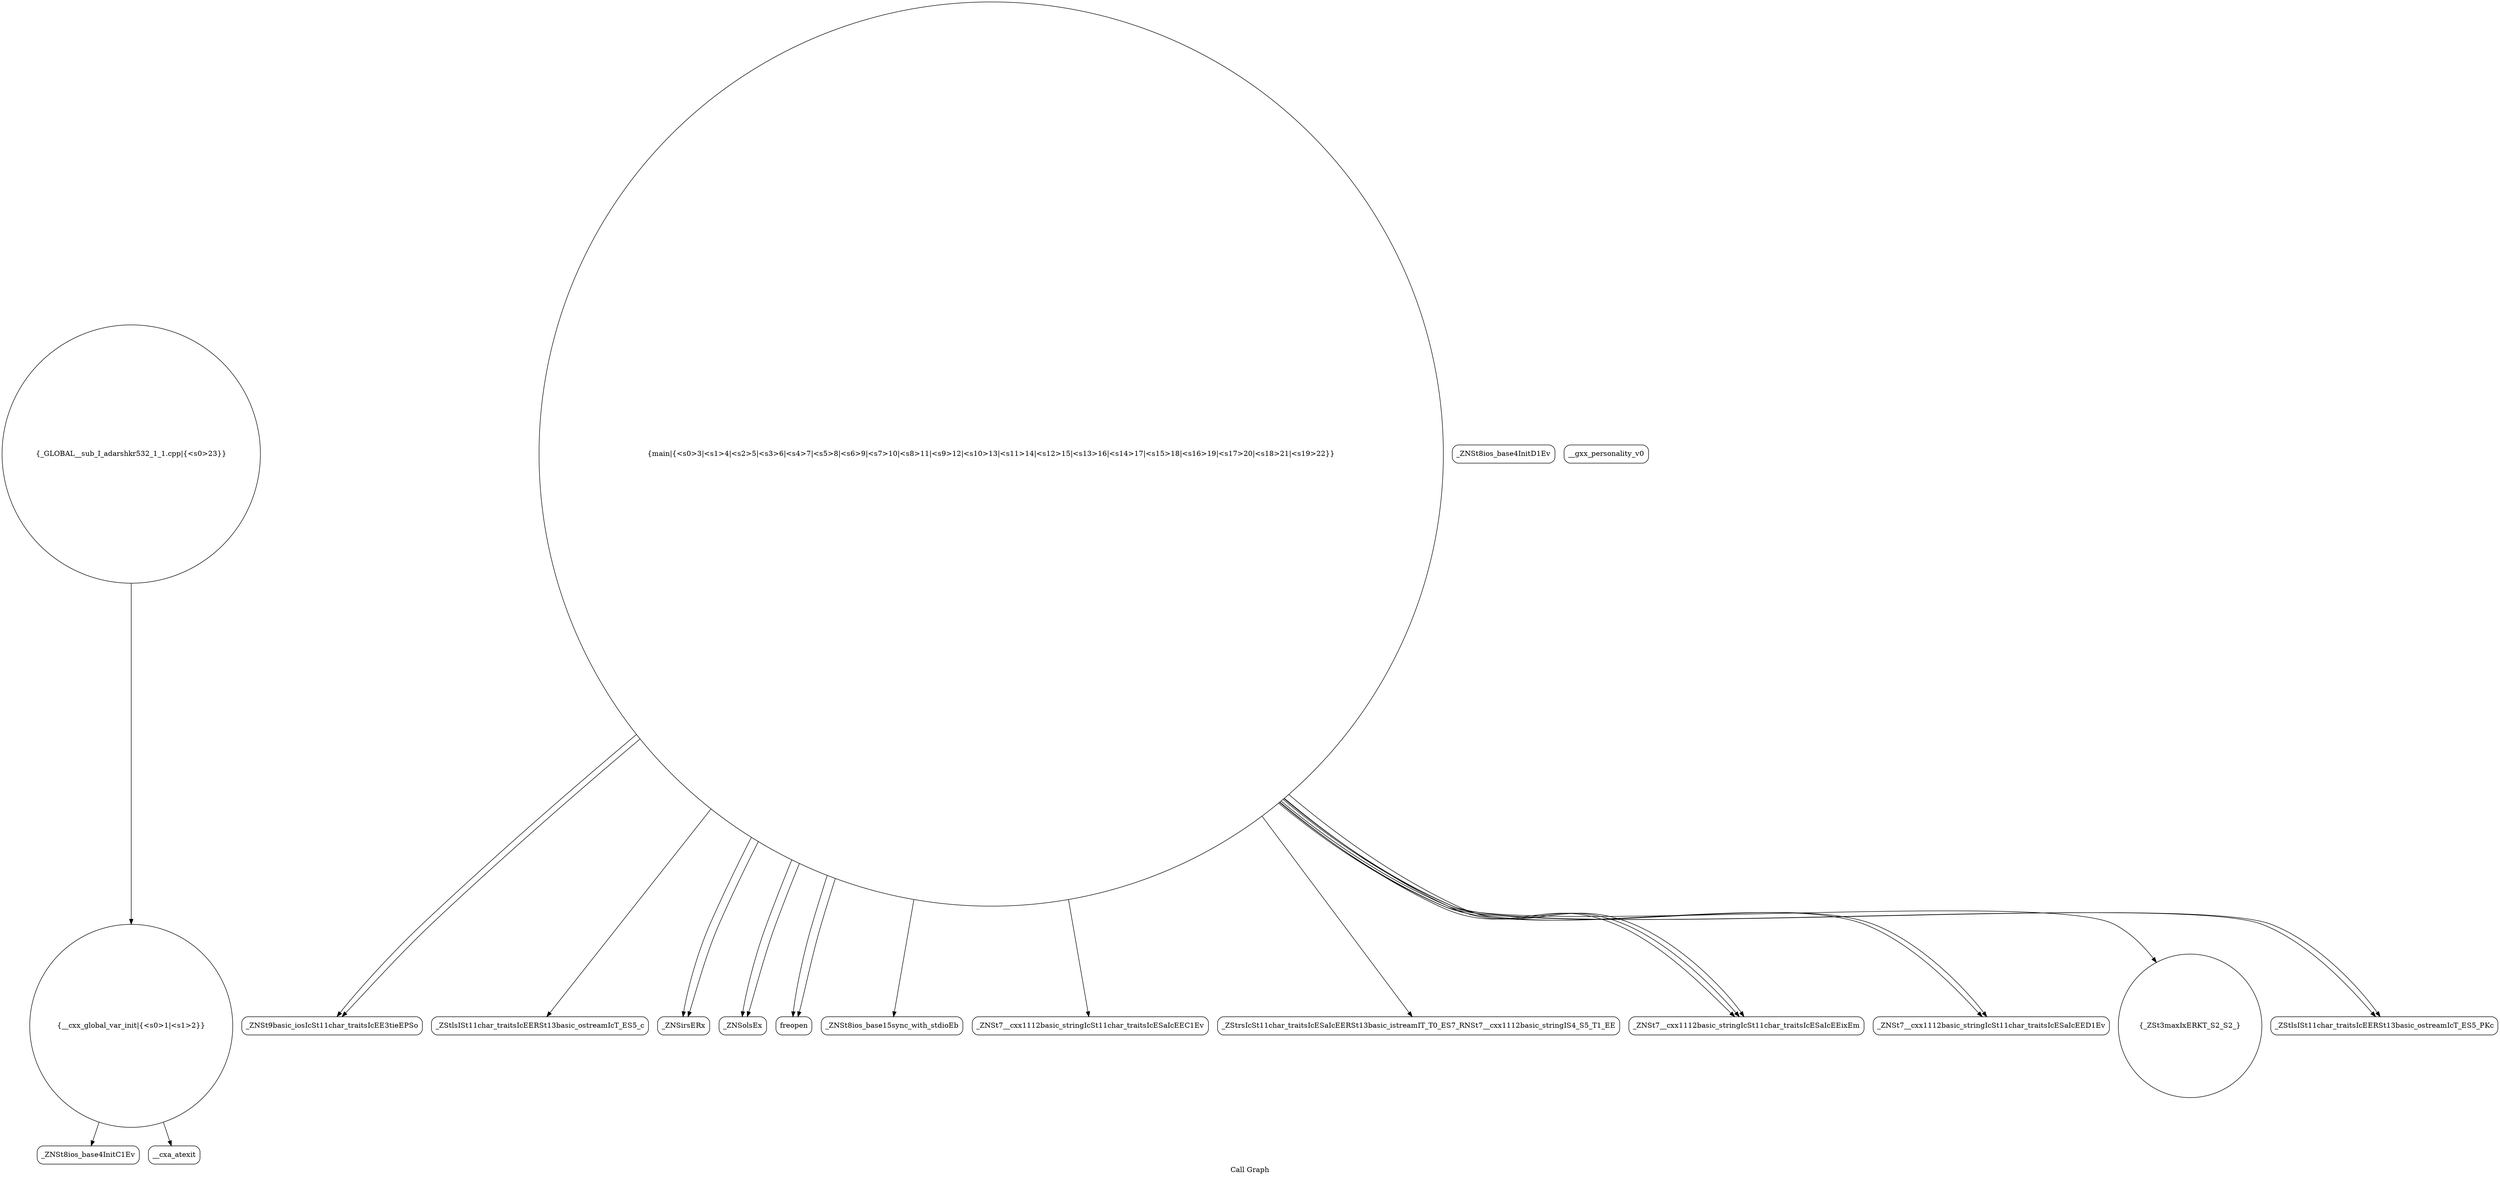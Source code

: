 digraph "Call Graph" {
	label="Call Graph";

	Node0x5645b7194040 [shape=record,shape=circle,label="{__cxx_global_var_init|{<s0>1|<s1>2}}"];
	Node0x5645b7194040:s0 -> Node0x5645b71944d0[color=black];
	Node0x5645b7194040:s1 -> Node0x5645b71945d0[color=black];
	Node0x5645b71947d0 [shape=record,shape=Mrecord,label="{_ZNSt9basic_iosIcSt11char_traitsIcEE3tieEPSo}"];
	Node0x5645b7194b50 [shape=record,shape=Mrecord,label="{_ZStlsISt11char_traitsIcEERSt13basic_ostreamIcT_ES5_c}"];
	Node0x5645b7194550 [shape=record,shape=Mrecord,label="{_ZNSt8ios_base4InitD1Ev}"];
	Node0x5645b71948d0 [shape=record,shape=Mrecord,label="{_ZNSirsERx}"];
	Node0x5645b7194c50 [shape=record,shape=Mrecord,label="{_ZNSolsEx}"];
	Node0x5645b7194650 [shape=record,shape=circle,label="{main|{<s0>3|<s1>4|<s2>5|<s3>6|<s4>7|<s5>8|<s6>9|<s7>10|<s8>11|<s9>12|<s10>13|<s11>14|<s12>15|<s13>16|<s14>17|<s15>18|<s16>19|<s17>20|<s18>21|<s19>22}}"];
	Node0x5645b7194650:s0 -> Node0x5645b71946d0[color=black];
	Node0x5645b7194650:s1 -> Node0x5645b71946d0[color=black];
	Node0x5645b7194650:s2 -> Node0x5645b7194750[color=black];
	Node0x5645b7194650:s3 -> Node0x5645b71947d0[color=black];
	Node0x5645b7194650:s4 -> Node0x5645b71947d0[color=black];
	Node0x5645b7194650:s5 -> Node0x5645b7194850[color=black];
	Node0x5645b7194650:s6 -> Node0x5645b71948d0[color=black];
	Node0x5645b7194650:s7 -> Node0x5645b71948d0[color=black];
	Node0x5645b7194650:s8 -> Node0x5645b71949d0[color=black];
	Node0x5645b7194650:s9 -> Node0x5645b7194a50[color=black];
	Node0x5645b7194650:s10 -> Node0x5645b7194cd0[color=black];
	Node0x5645b7194650:s11 -> Node0x5645b7194a50[color=black];
	Node0x5645b7194650:s12 -> Node0x5645b7194a50[color=black];
	Node0x5645b7194650:s13 -> Node0x5645b7194ad0[color=black];
	Node0x5645b7194650:s14 -> Node0x5645b7194bd0[color=black];
	Node0x5645b7194650:s15 -> Node0x5645b7194c50[color=black];
	Node0x5645b7194650:s16 -> Node0x5645b7194bd0[color=black];
	Node0x5645b7194650:s17 -> Node0x5645b7194c50[color=black];
	Node0x5645b7194650:s18 -> Node0x5645b7194b50[color=black];
	Node0x5645b7194650:s19 -> Node0x5645b7194cd0[color=black];
	Node0x5645b71949d0 [shape=record,shape=Mrecord,label="{_ZStrsIcSt11char_traitsIcESaIcEERSt13basic_istreamIT_T0_ES7_RNSt7__cxx1112basic_stringIS4_S5_T1_EE}"];
	Node0x5645b7194d50 [shape=record,shape=circle,label="{_GLOBAL__sub_I_adarshkr532_1_1.cpp|{<s0>23}}"];
	Node0x5645b7194d50:s0 -> Node0x5645b7194040[color=black];
	Node0x5645b7194750 [shape=record,shape=Mrecord,label="{_ZNSt8ios_base15sync_with_stdioEb}"];
	Node0x5645b7194ad0 [shape=record,shape=circle,label="{_ZSt3maxIxERKT_S2_S2_}"];
	Node0x5645b71944d0 [shape=record,shape=Mrecord,label="{_ZNSt8ios_base4InitC1Ev}"];
	Node0x5645b7194850 [shape=record,shape=Mrecord,label="{_ZNSt7__cxx1112basic_stringIcSt11char_traitsIcESaIcEEC1Ev}"];
	Node0x5645b7194bd0 [shape=record,shape=Mrecord,label="{_ZStlsISt11char_traitsIcEERSt13basic_ostreamIcT_ES5_PKc}"];
	Node0x5645b71945d0 [shape=record,shape=Mrecord,label="{__cxa_atexit}"];
	Node0x5645b7194950 [shape=record,shape=Mrecord,label="{__gxx_personality_v0}"];
	Node0x5645b7194cd0 [shape=record,shape=Mrecord,label="{_ZNSt7__cxx1112basic_stringIcSt11char_traitsIcESaIcEED1Ev}"];
	Node0x5645b71946d0 [shape=record,shape=Mrecord,label="{freopen}"];
	Node0x5645b7194a50 [shape=record,shape=Mrecord,label="{_ZNSt7__cxx1112basic_stringIcSt11char_traitsIcESaIcEEixEm}"];
}
